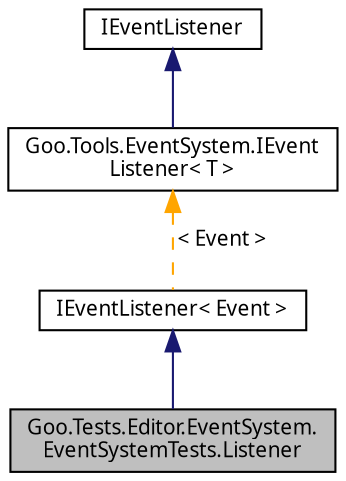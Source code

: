 digraph "Goo.Tests.Editor.EventSystem.EventSystemTests.Listener"
{
 // LATEX_PDF_SIZE
  edge [fontname="Calibrii",fontsize="10",labelfontname="Calibrii",labelfontsize="10"];
  node [fontname="Calibrii",fontsize="10",shape=record];
  Node1 [label="Goo.Tests.Editor.EventSystem.\lEventSystemTests.Listener",height=0.2,width=0.4,color="black", fillcolor="grey75", style="filled", fontcolor="black",tooltip=" "];
  Node2 -> Node1 [dir="back",color="midnightblue",fontsize="10",style="solid",fontname="Calibrii"];
  Node2 [label="IEventListener\< Event \>",height=0.2,width=0.4,color="black", fillcolor="white", style="filled",URL="$dd/d13/interfaceGoo_1_1Tools_1_1EventSystem_1_1IEventListener.html",tooltip=" "];
  Node3 -> Node2 [dir="back",color="orange",fontsize="10",style="dashed",label=" \< Event \>" ,fontname="Calibrii"];
  Node3 [label="Goo.Tools.EventSystem.IEvent\lListener\< T \>",height=0.2,width=0.4,color="black", fillcolor="white", style="filled",URL="$dd/d13/interfaceGoo_1_1Tools_1_1EventSystem_1_1IEventListener.html",tooltip=" "];
  Node4 -> Node3 [dir="back",color="midnightblue",fontsize="10",style="solid",fontname="Calibrii"];
  Node4 [label="IEventListener",height=0.2,width=0.4,color="black", fillcolor="white", style="filled",tooltip=" "];
}
